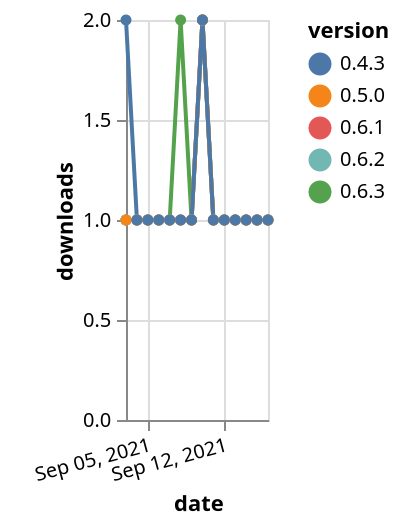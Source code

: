{"$schema": "https://vega.github.io/schema/vega-lite/v5.json", "description": "A simple bar chart with embedded data.", "data": {"values": [{"date": "2021-09-03", "total": 147, "delta": 1, "version": "0.6.3"}, {"date": "2021-09-04", "total": 148, "delta": 1, "version": "0.6.3"}, {"date": "2021-09-05", "total": 149, "delta": 1, "version": "0.6.3"}, {"date": "2021-09-06", "total": 150, "delta": 1, "version": "0.6.3"}, {"date": "2021-09-07", "total": 151, "delta": 1, "version": "0.6.3"}, {"date": "2021-09-08", "total": 153, "delta": 2, "version": "0.6.3"}, {"date": "2021-09-09", "total": 154, "delta": 1, "version": "0.6.3"}, {"date": "2021-09-10", "total": 156, "delta": 2, "version": "0.6.3"}, {"date": "2021-09-11", "total": 157, "delta": 1, "version": "0.6.3"}, {"date": "2021-09-12", "total": 158, "delta": 1, "version": "0.6.3"}, {"date": "2021-09-13", "total": 159, "delta": 1, "version": "0.6.3"}, {"date": "2021-09-14", "total": 160, "delta": 1, "version": "0.6.3"}, {"date": "2021-09-15", "total": 161, "delta": 1, "version": "0.6.3"}, {"date": "2021-09-16", "total": 162, "delta": 1, "version": "0.6.3"}, {"date": "2021-09-03", "total": 155, "delta": 1, "version": "0.6.1"}, {"date": "2021-09-04", "total": 156, "delta": 1, "version": "0.6.1"}, {"date": "2021-09-05", "total": 157, "delta": 1, "version": "0.6.1"}, {"date": "2021-09-06", "total": 158, "delta": 1, "version": "0.6.1"}, {"date": "2021-09-07", "total": 159, "delta": 1, "version": "0.6.1"}, {"date": "2021-09-08", "total": 160, "delta": 1, "version": "0.6.1"}, {"date": "2021-09-09", "total": 161, "delta": 1, "version": "0.6.1"}, {"date": "2021-09-10", "total": 163, "delta": 2, "version": "0.6.1"}, {"date": "2021-09-11", "total": 164, "delta": 1, "version": "0.6.1"}, {"date": "2021-09-12", "total": 165, "delta": 1, "version": "0.6.1"}, {"date": "2021-09-13", "total": 166, "delta": 1, "version": "0.6.1"}, {"date": "2021-09-14", "total": 167, "delta": 1, "version": "0.6.1"}, {"date": "2021-09-15", "total": 168, "delta": 1, "version": "0.6.1"}, {"date": "2021-09-16", "total": 169, "delta": 1, "version": "0.6.1"}, {"date": "2021-09-03", "total": 164, "delta": 1, "version": "0.6.2"}, {"date": "2021-09-04", "total": 165, "delta": 1, "version": "0.6.2"}, {"date": "2021-09-05", "total": 166, "delta": 1, "version": "0.6.2"}, {"date": "2021-09-06", "total": 167, "delta": 1, "version": "0.6.2"}, {"date": "2021-09-07", "total": 168, "delta": 1, "version": "0.6.2"}, {"date": "2021-09-08", "total": 169, "delta": 1, "version": "0.6.2"}, {"date": "2021-09-09", "total": 170, "delta": 1, "version": "0.6.2"}, {"date": "2021-09-10", "total": 172, "delta": 2, "version": "0.6.2"}, {"date": "2021-09-11", "total": 173, "delta": 1, "version": "0.6.2"}, {"date": "2021-09-12", "total": 174, "delta": 1, "version": "0.6.2"}, {"date": "2021-09-13", "total": 175, "delta": 1, "version": "0.6.2"}, {"date": "2021-09-14", "total": 176, "delta": 1, "version": "0.6.2"}, {"date": "2021-09-15", "total": 177, "delta": 1, "version": "0.6.2"}, {"date": "2021-09-16", "total": 178, "delta": 1, "version": "0.6.2"}, {"date": "2021-09-03", "total": 156, "delta": 1, "version": "0.5.0"}, {"date": "2021-09-04", "total": 157, "delta": 1, "version": "0.5.0"}, {"date": "2021-09-05", "total": 158, "delta": 1, "version": "0.5.0"}, {"date": "2021-09-06", "total": 159, "delta": 1, "version": "0.5.0"}, {"date": "2021-09-07", "total": 160, "delta": 1, "version": "0.5.0"}, {"date": "2021-09-08", "total": 161, "delta": 1, "version": "0.5.0"}, {"date": "2021-09-09", "total": 162, "delta": 1, "version": "0.5.0"}, {"date": "2021-09-10", "total": 164, "delta": 2, "version": "0.5.0"}, {"date": "2021-09-11", "total": 165, "delta": 1, "version": "0.5.0"}, {"date": "2021-09-12", "total": 166, "delta": 1, "version": "0.5.0"}, {"date": "2021-09-13", "total": 167, "delta": 1, "version": "0.5.0"}, {"date": "2021-09-14", "total": 168, "delta": 1, "version": "0.5.0"}, {"date": "2021-09-15", "total": 169, "delta": 1, "version": "0.5.0"}, {"date": "2021-09-16", "total": 170, "delta": 1, "version": "0.5.0"}, {"date": "2021-09-03", "total": 191, "delta": 2, "version": "0.4.3"}, {"date": "2021-09-04", "total": 192, "delta": 1, "version": "0.4.3"}, {"date": "2021-09-05", "total": 193, "delta": 1, "version": "0.4.3"}, {"date": "2021-09-06", "total": 194, "delta": 1, "version": "0.4.3"}, {"date": "2021-09-07", "total": 195, "delta": 1, "version": "0.4.3"}, {"date": "2021-09-08", "total": 196, "delta": 1, "version": "0.4.3"}, {"date": "2021-09-09", "total": 197, "delta": 1, "version": "0.4.3"}, {"date": "2021-09-10", "total": 199, "delta": 2, "version": "0.4.3"}, {"date": "2021-09-11", "total": 200, "delta": 1, "version": "0.4.3"}, {"date": "2021-09-12", "total": 201, "delta": 1, "version": "0.4.3"}, {"date": "2021-09-13", "total": 202, "delta": 1, "version": "0.4.3"}, {"date": "2021-09-14", "total": 203, "delta": 1, "version": "0.4.3"}, {"date": "2021-09-15", "total": 204, "delta": 1, "version": "0.4.3"}, {"date": "2021-09-16", "total": 205, "delta": 1, "version": "0.4.3"}]}, "width": "container", "mark": {"type": "line", "point": {"filled": true}}, "encoding": {"x": {"field": "date", "type": "temporal", "timeUnit": "yearmonthdate", "title": "date", "axis": {"labelAngle": -15}}, "y": {"field": "delta", "type": "quantitative", "title": "downloads"}, "color": {"field": "version", "type": "nominal"}, "tooltip": {"field": "delta"}}}
